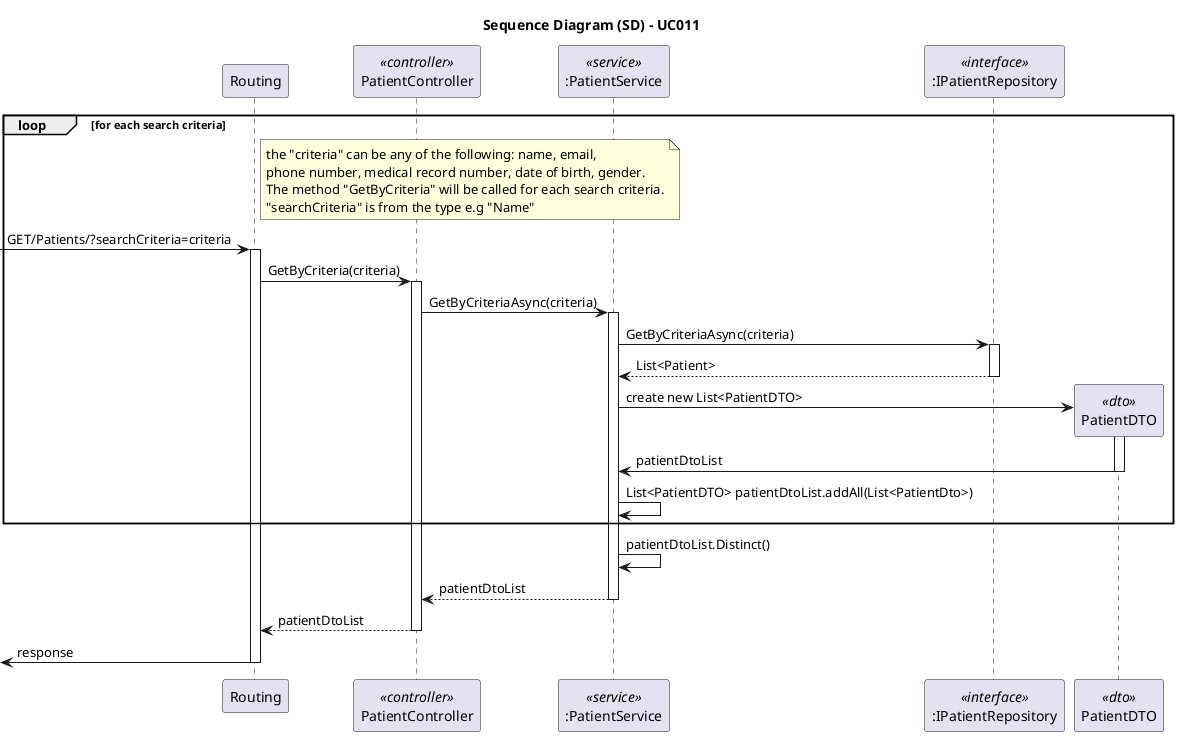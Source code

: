 @startuml
skinparam packageStyle rectangle
skinparam shadowing false
skinparam linetype polyline

skinparam classAttributeIconSize 0

title Sequence Diagram (SD) - UC011


participant "Routing" as Routing 
participant "PatientController" as Controller <<controller>>
participant ":PatientService" as Service <<service>>
participant ":IPatientRepository" as IPatientRepository <<interface>>
participant "PatientDTO" as PatientDTO <<dto>>

loop for each search criteria

  note right of Routing
    the "criteria" can be any of the following: name, email, 
    phone number, medical record number, date of birth, gender.
    The method "GetByCriteria" will be called for each search criteria.
    "searchCriteria" is from the type e.g "Name"
  end note

  -> Routing: GET/Patients/?searchCriteria=criteria
  activate Routing

    Routing -> Controller: GetByCriteria(criteria)
    activate Controller

      Controller -> Service: GetByCriteriaAsync(criteria)
      activate Service

        Service -> IPatientRepository: GetByCriteriaAsync(criteria)
        activate IPatientRepository

          IPatientRepository --> Service: List<Patient>
        deactivate IPatientRepository

        Service -> PatientDTO**: create new List<PatientDTO>
        activate PatientDTO
  
          PatientDTO -> Service: patientDtoList
        deactivate PatientDTO  

        Service -> Service: List<PatientDTO> patientDtoList.addAll(List<PatientDto>)
end

        Service -> Service: patientDtoList.Distinct()

        Service --> Controller: patientDtoList
      deactivate Service

      Controller --> Routing: patientDtoList
    deactivate Controller

    <- Routing : response
  deactivate Routing




@enduml